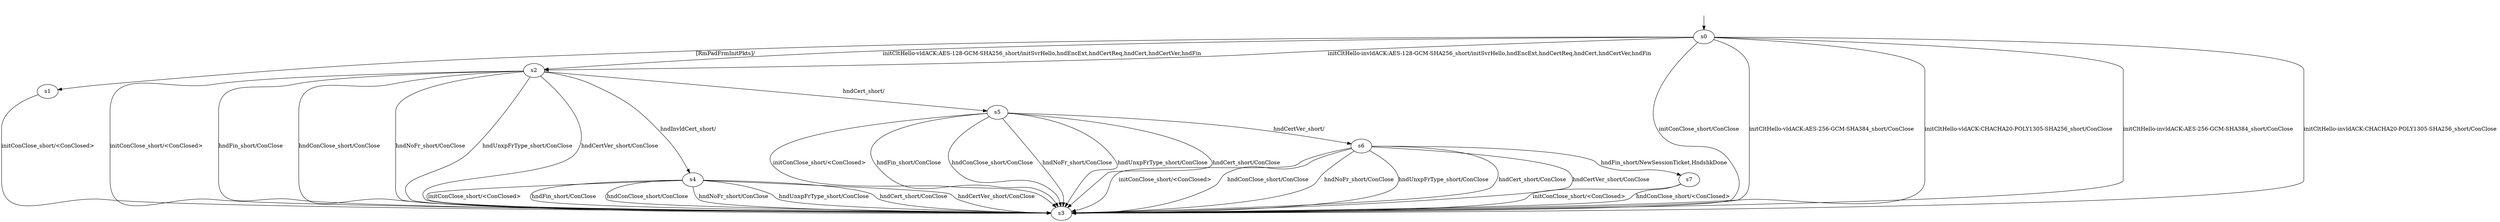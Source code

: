 digraph "../results/mvfstModels/mvfst-BWCA-BWCA-s-0/learnedModel" {
s0 [label=s0];
s1 [label=s1];
s2 [label=s2];
s3 [label=s3];
s4 [label=s4];
s5 [label=s5];
s6 [label=s6];
s7 [label=s7];
s0 -> s3  [label="initConClose_short/ConClose "];
s0 -> s2  [label="initCltHello-vldACK:AES-128-GCM-SHA256_short/initSvrHello,hndEncExt,hndCertReq,hndCert,hndCertVer,hndFin "];
s0 -> s3  [label="initCltHello-vldACK:AES-256-GCM-SHA384_short/ConClose "];
s0 -> s3  [label="initCltHello-vldACK:CHACHA20-POLY1305-SHA256_short/ConClose "];
s0 -> s2  [label="initCltHello-invldACK:AES-128-GCM-SHA256_short/initSvrHello,hndEncExt,hndCertReq,hndCert,hndCertVer,hndFin "];
s0 -> s3  [label="initCltHello-invldACK:AES-256-GCM-SHA384_short/ConClose "];
s0 -> s3  [label="initCltHello-invldACK:CHACHA20-POLY1305-SHA256_short/ConClose "];
s0 -> s1  [label="[RmPadFrmInitPkts]/ "];
s1 -> s3  [label="initConClose_short/<ConClosed> "];
s2 -> s3  [label="initConClose_short/<ConClosed> "];
s2 -> s3  [label="hndFin_short/ConClose "];
s2 -> s3  [label="hndConClose_short/ConClose "];
s2 -> s3  [label="hndNoFr_short/ConClose "];
s2 -> s3  [label="hndUnxpFrType_short/ConClose "];
s2 -> s5  [label="hndCert_short/ "];
s2 -> s3  [label="hndCertVer_short/ConClose "];
s2 -> s4  [label="hndInvldCert_short/ "];
s4 -> s3  [label="initConClose_short/<ConClosed> "];
s4 -> s3  [label="hndFin_short/ConClose "];
s4 -> s3  [label="hndConClose_short/ConClose "];
s4 -> s3  [label="hndNoFr_short/ConClose "];
s4 -> s3  [label="hndUnxpFrType_short/ConClose "];
s4 -> s3  [label="hndCert_short/ConClose "];
s4 -> s3  [label="hndCertVer_short/ConClose "];
s5 -> s3  [label="initConClose_short/<ConClosed> "];
s5 -> s3  [label="hndFin_short/ConClose "];
s5 -> s3  [label="hndConClose_short/ConClose "];
s5 -> s3  [label="hndNoFr_short/ConClose "];
s5 -> s3  [label="hndUnxpFrType_short/ConClose "];
s5 -> s3  [label="hndCert_short/ConClose "];
s5 -> s6  [label="hndCertVer_short/ "];
s6 -> s3  [label="initConClose_short/<ConClosed> "];
s6 -> s7  [label="hndFin_short/NewSessionTicket,HndshkDone "];
s6 -> s3  [label="hndConClose_short/ConClose "];
s6 -> s3  [label="hndNoFr_short/ConClose "];
s6 -> s3  [label="hndUnxpFrType_short/ConClose "];
s6 -> s3  [label="hndCert_short/ConClose "];
s6 -> s3  [label="hndCertVer_short/ConClose "];
s7 -> s3  [label="initConClose_short/<ConClosed> "];
s7 -> s3  [label="hndConClose_short/<ConClosed> "];
__start0 [label="", shape=none];
__start0 -> s0  [label=""];
}
